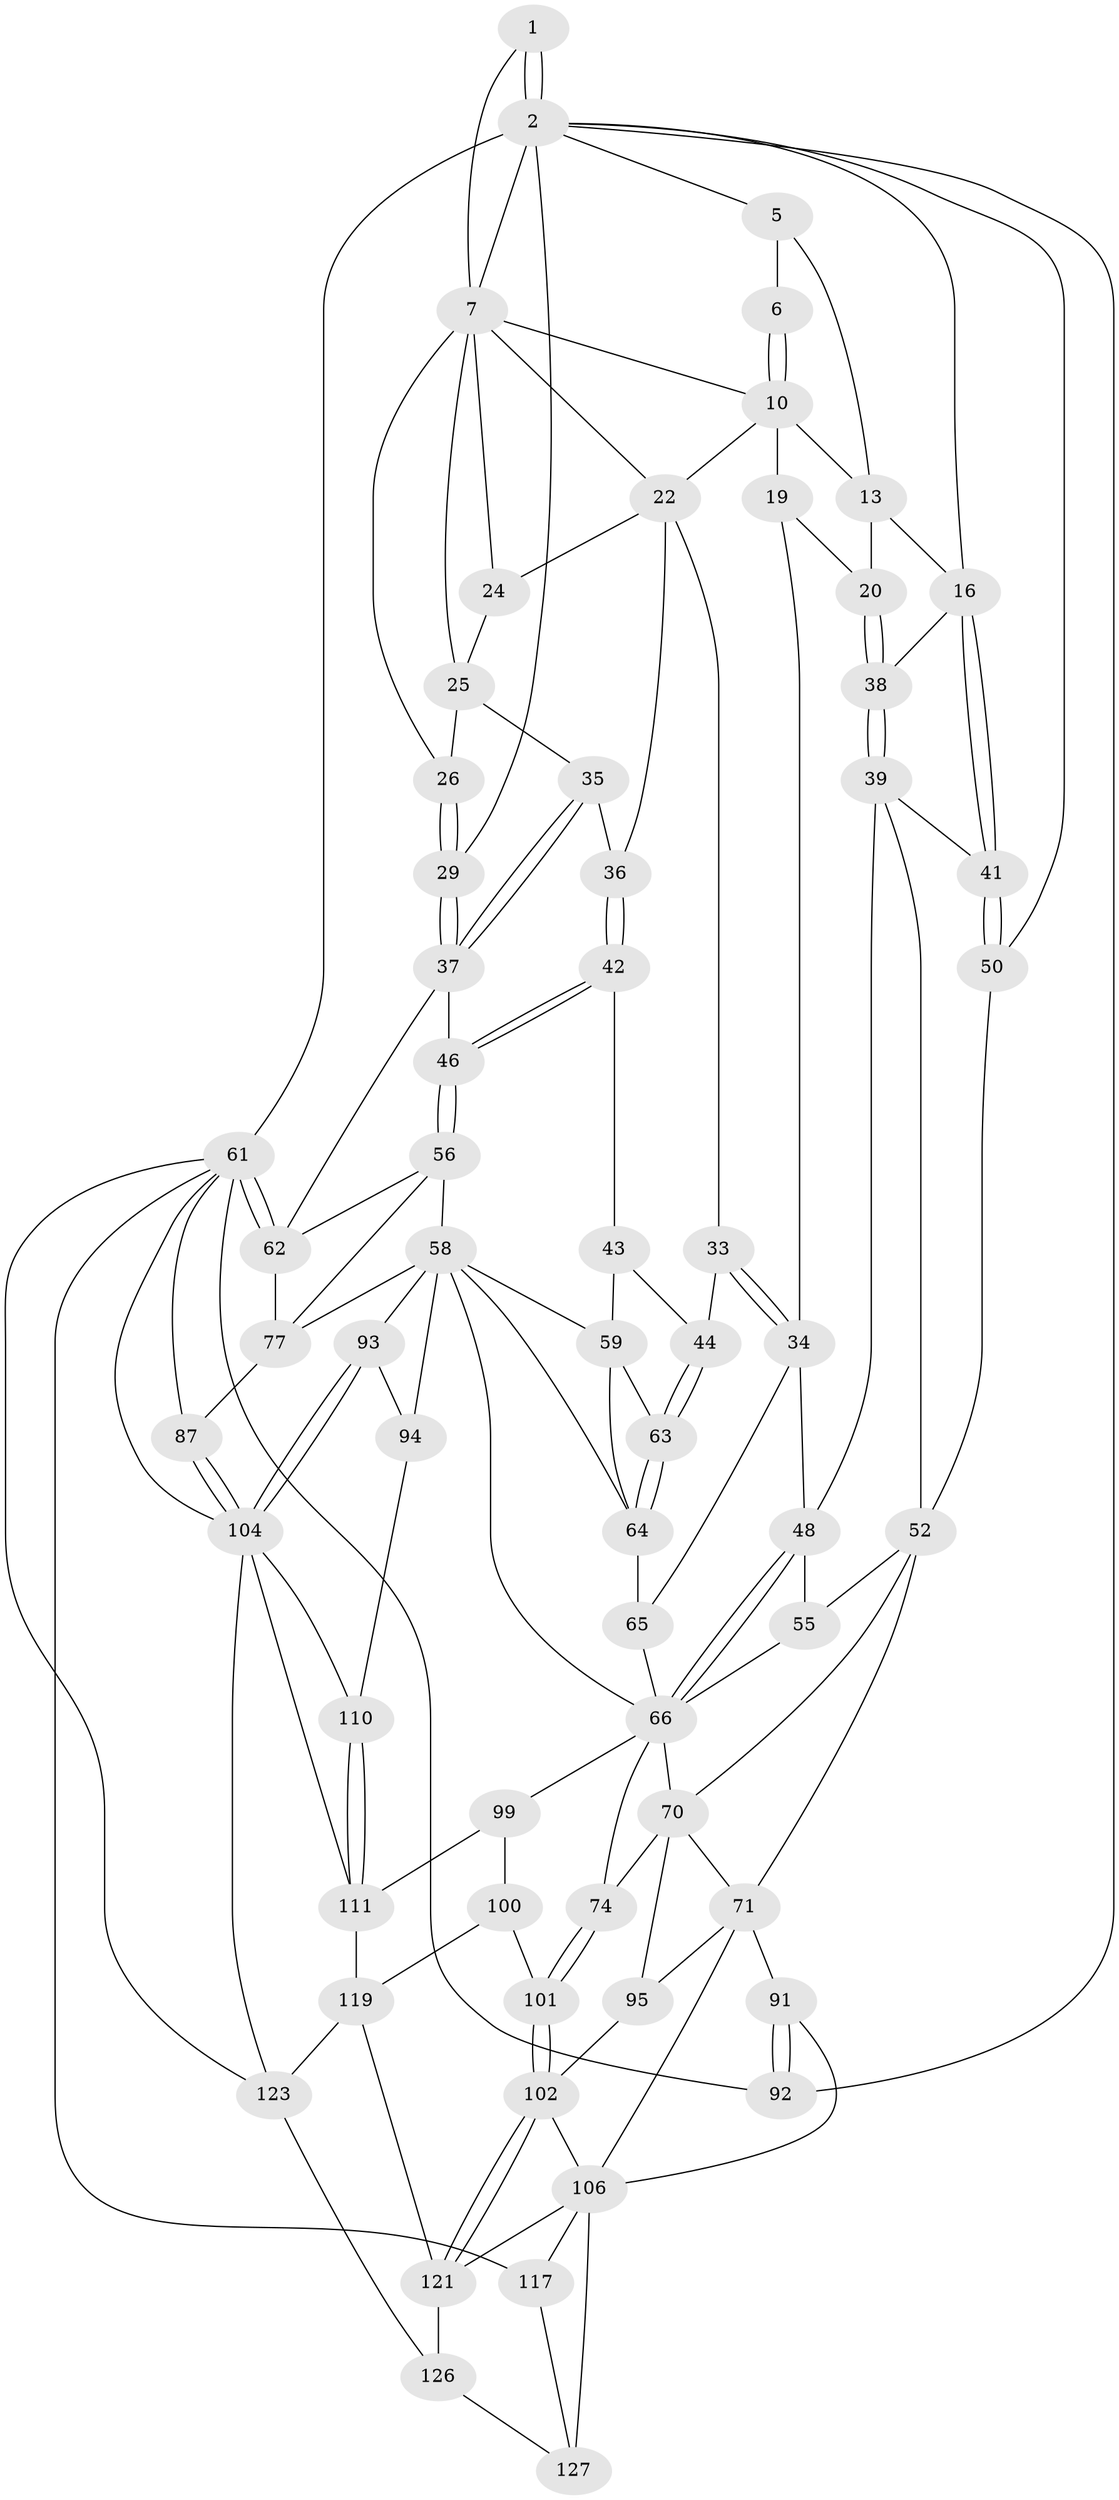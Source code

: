 // original degree distribution, {3: 0.015625, 6: 0.203125, 5: 0.5625, 4: 0.21875}
// Generated by graph-tools (version 1.1) at 2025/17/03/09/25 04:17:13]
// undirected, 64 vertices, 146 edges
graph export_dot {
graph [start="1"]
  node [color=gray90,style=filled];
  1 [pos="+0.8276924298079514+0"];
  2 [pos="+1+0",super="+3+15"];
  5 [pos="+0.5523733413142408+0"];
  6 [pos="+0.5826553390022579+0"];
  7 [pos="+0.8470871233639142+0",super="+8+14"];
  10 [pos="+0.6636760759682738+0.04470846023445701",super="+11"];
  13 [pos="+0.5185470171585946+0",super="+18"];
  16 [pos="+0+0",super="+17"];
  19 [pos="+0.4754141165575853+0.23243954813859502",super="+30"];
  20 [pos="+0.42456743166640853+0.21909813113248128"];
  22 [pos="+0.6271186633510714+0.14281837166647657",super="+31"];
  24 [pos="+0.7258681145447676+0.1493498992758868"];
  25 [pos="+0.8301305437594282+0.11135008326374055",super="+27"];
  26 [pos="+0.9351935888824263+0.11851465870370603"];
  29 [pos="+1+0.30743295570133733"];
  33 [pos="+0.5668415894483221+0.3176607080197856"];
  34 [pos="+0.5423626088930533+0.31364152020920716",super="+47"];
  35 [pos="+0.8714760161719247+0.24458540217866742"];
  36 [pos="+0.7896328308837622+0.2780141979100266"];
  37 [pos="+0.9660197734690491+0.29535049930647284",super="+45"];
  38 [pos="+0.30049695408385996+0.280490368335923"];
  39 [pos="+0.27908255023308576+0.3125065530580583",super="+40"];
  41 [pos="+0.10881599944248588+0.2818315311155824"];
  42 [pos="+0.7641083175683737+0.3556200676615818"];
  43 [pos="+0.734385939063495+0.3612498624211667"];
  44 [pos="+0.5711544414284344+0.3213151246215483"];
  46 [pos="+0.8129364927791874+0.41623680765746596"];
  48 [pos="+0.3402928047771163+0.3903862413756587",super="+49"];
  50 [pos="+0+0.48132246990895133"];
  52 [pos="+0.15189770659824622+0.3936860288550594",super="+54+53"];
  55 [pos="+0.24962547651838565+0.43574121202962934"];
  56 [pos="+0.8110779023969045+0.458655353701246",super="+57"];
  58 [pos="+0.7622891570543978+0.5006720973990586",super="+79"];
  59 [pos="+0.6866827762679918+0.48777707096140266",super="+60"];
  61 [pos="+1+0.41212145373877634",super="+85"];
  62 [pos="+1+0.486159194855785",super="+69"];
  63 [pos="+0.6394118525878002+0.4525489963275944"];
  64 [pos="+0.5386147702744761+0.5307004987259514",super="+76"];
  65 [pos="+0.4725729127676247+0.49786696254062085"];
  66 [pos="+0.381381604446574+0.4677169245449206",super="+67+68"];
  70 [pos="+0.16153413562599162+0.5064837514042366",super="+72"];
  71 [pos="+0.09165044281133604+0.5313993324027495",super="+90"];
  74 [pos="+0.38491932213573565+0.59746358758011"];
  77 [pos="+0.942684597835197+0.5602319660271111",super="+88+78"];
  87 [pos="+0.9759901619445551+0.7589207804827003"];
  91 [pos="+0.09875565975187257+0.7372268492495182"];
  92 [pos="+0+0.6714339351770118"];
  93 [pos="+0.8421873673187009+0.6699820026254932"];
  94 [pos="+0.790542477552738+0.6583876186331352",super="+98"];
  95 [pos="+0.3150126760308005+0.6209804709008013"];
  99 [pos="+0.5810028695503848+0.75213628535588"];
  100 [pos="+0.5564873672835071+0.7713621213555837"];
  101 [pos="+0.5043653264881581+0.7911888151677109"];
  102 [pos="+0.4599683962718673+0.8273054106822693",super="+103"];
  104 [pos="+0.8494919362783372+0.6943687428158744",super="+109"];
  106 [pos="+0.26584223424216885+0.7272739716244118",super="+107+108"];
  110 [pos="+0.752033650446758+0.7297657684666417"];
  111 [pos="+0.7584875394459625+0.8344907881335096",super="+112"];
  117 [pos="+0.11138555678377607+0.9141028681922756",super="+118"];
  119 [pos="+0.6779077895497958+0.9120544092131626",super="+120"];
  121 [pos="+0.4441478143866367+0.8613629658233467",super="+125"];
  123 [pos="+0.7950442086366623+1",super="+124"];
  126 [pos="+0.526887531324674+1"];
  127 [pos="+0.30737124654949255+0.9875669674858709",super="+128"];
  1 -- 2;
  1 -- 2;
  1 -- 7;
  2 -- 16;
  2 -- 50;
  2 -- 5;
  2 -- 92;
  2 -- 29;
  2 -- 61 [weight=3];
  2 -- 7;
  5 -- 6;
  5 -- 13;
  6 -- 10;
  6 -- 10;
  7 -- 22;
  7 -- 24;
  7 -- 25;
  7 -- 10;
  7 -- 26;
  10 -- 19 [weight=2];
  10 -- 13;
  10 -- 22;
  13 -- 16;
  13 -- 20;
  16 -- 41;
  16 -- 41;
  16 -- 38;
  19 -- 20;
  19 -- 34;
  20 -- 38;
  20 -- 38;
  22 -- 24;
  22 -- 33;
  22 -- 36;
  24 -- 25;
  25 -- 26;
  25 -- 35;
  26 -- 29;
  26 -- 29;
  29 -- 37;
  29 -- 37;
  33 -- 34;
  33 -- 34;
  33 -- 44;
  34 -- 48;
  34 -- 65;
  35 -- 36;
  35 -- 37;
  35 -- 37;
  36 -- 42;
  36 -- 42;
  37 -- 46;
  37 -- 62;
  38 -- 39;
  38 -- 39;
  39 -- 41;
  39 -- 52;
  39 -- 48;
  41 -- 50;
  41 -- 50;
  42 -- 43;
  42 -- 46;
  42 -- 46;
  43 -- 44;
  43 -- 59;
  44 -- 63;
  44 -- 63;
  46 -- 56;
  46 -- 56;
  48 -- 66;
  48 -- 66;
  48 -- 55;
  50 -- 52;
  52 -- 70;
  52 -- 55;
  52 -- 71;
  55 -- 66;
  56 -- 58;
  56 -- 62;
  56 -- 77;
  58 -- 59;
  58 -- 66;
  58 -- 93;
  58 -- 77 [weight=2];
  58 -- 94 [weight=2];
  58 -- 64;
  59 -- 63;
  59 -- 64;
  61 -- 62;
  61 -- 62;
  61 -- 117;
  61 -- 87;
  61 -- 104;
  61 -- 123;
  61 -- 92;
  62 -- 77;
  63 -- 64;
  63 -- 64;
  64 -- 65;
  65 -- 66;
  66 -- 99;
  66 -- 74;
  66 -- 70;
  70 -- 71;
  70 -- 74;
  70 -- 95;
  71 -- 106;
  71 -- 91;
  71 -- 95;
  74 -- 101;
  74 -- 101;
  77 -- 87;
  87 -- 104;
  87 -- 104;
  91 -- 92;
  91 -- 92;
  91 -- 106;
  93 -- 94;
  93 -- 104;
  93 -- 104;
  94 -- 110;
  95 -- 102;
  99 -- 100;
  99 -- 111;
  100 -- 101;
  100 -- 119;
  101 -- 102;
  101 -- 102;
  102 -- 121;
  102 -- 121;
  102 -- 106;
  104 -- 123;
  104 -- 110;
  104 -- 111;
  106 -- 117 [weight=2];
  106 -- 121;
  106 -- 127 [weight=2];
  110 -- 111;
  110 -- 111;
  111 -- 119;
  117 -- 127;
  119 -- 123;
  119 -- 121;
  121 -- 126;
  123 -- 126;
  126 -- 127;
}

